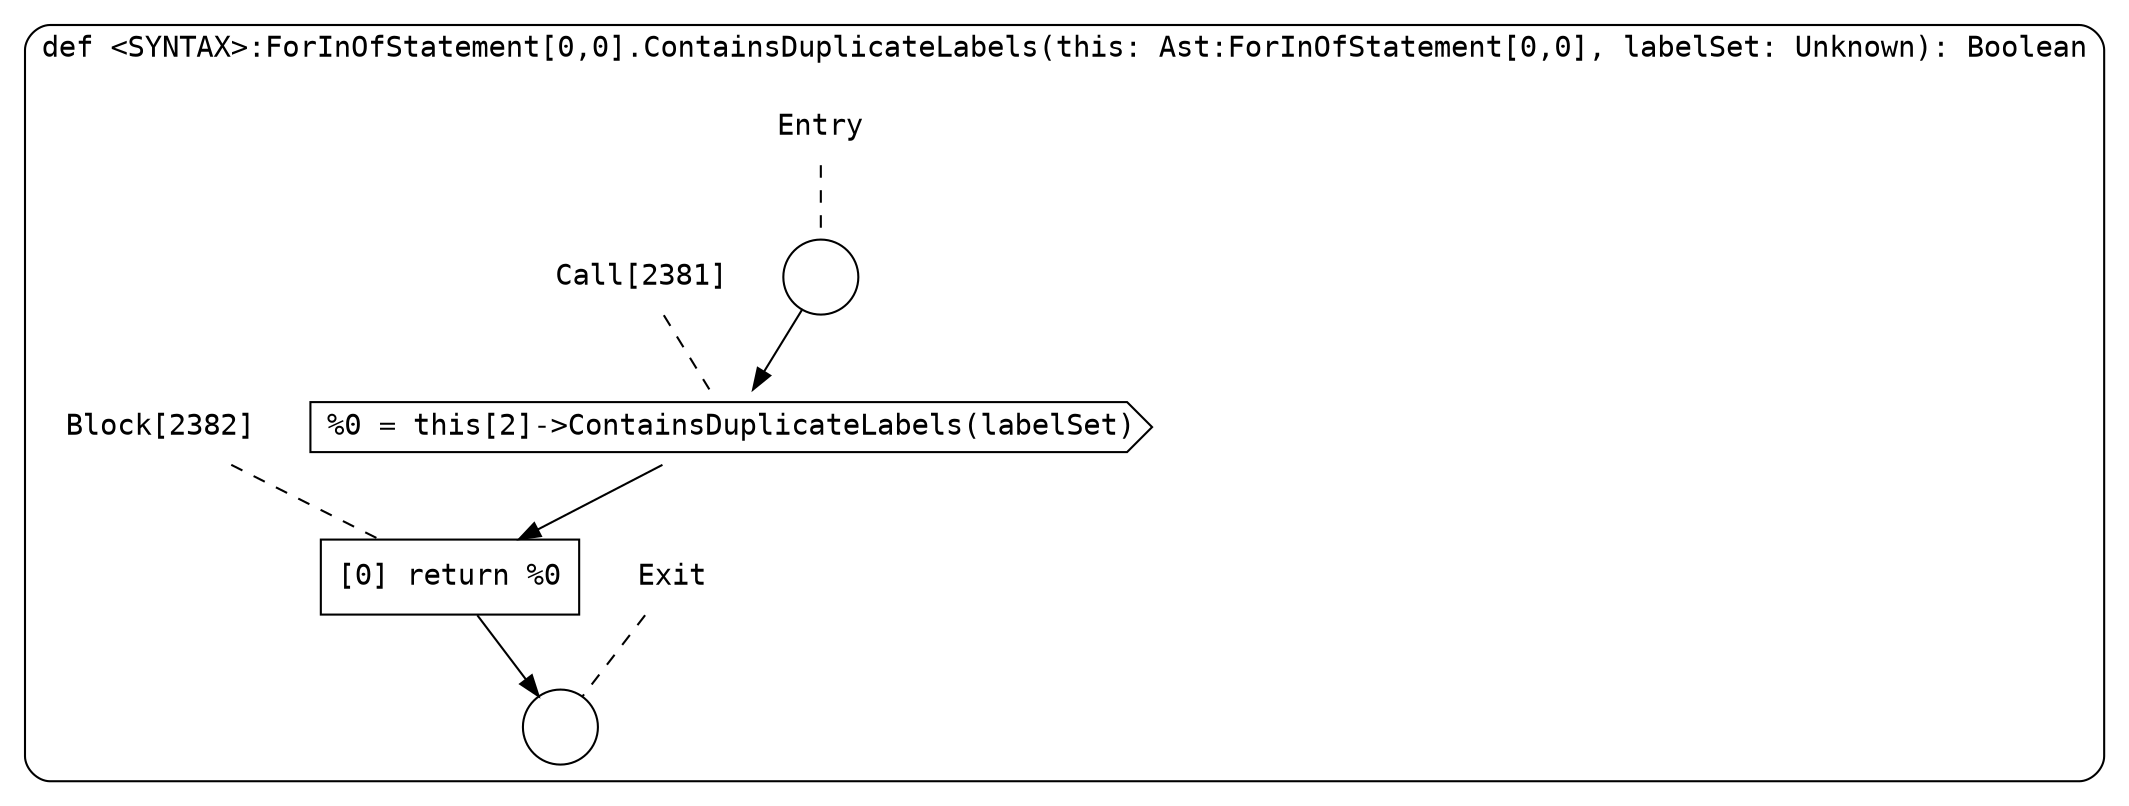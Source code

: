 digraph {
  graph [fontname = "Consolas"]
  node [fontname = "Consolas"]
  edge [fontname = "Consolas"]
  subgraph cluster508 {
    label = "def <SYNTAX>:ForInOfStatement[0,0].ContainsDuplicateLabels(this: Ast:ForInOfStatement[0,0], labelSet: Unknown): Boolean"
    style = rounded
    cluster508_entry_name [shape=none, label=<<font color="black">Entry</font>>]
    cluster508_entry_name -> cluster508_entry [arrowhead=none, color="black", style=dashed]
    cluster508_entry [shape=circle label=" " color="black" fillcolor="white" style=filled]
    cluster508_entry -> node2381 [color="black"]
    cluster508_exit_name [shape=none, label=<<font color="black">Exit</font>>]
    cluster508_exit_name -> cluster508_exit [arrowhead=none, color="black", style=dashed]
    cluster508_exit [shape=circle label=" " color="black" fillcolor="white" style=filled]
    node2381_name [shape=none, label=<<font color="black">Call[2381]</font>>]
    node2381_name -> node2381 [arrowhead=none, color="black", style=dashed]
    node2381 [shape=cds, label=<<font color="black">%0 = this[2]-&gt;ContainsDuplicateLabels(labelSet)</font>> color="black" fillcolor="white", style=filled]
    node2381 -> node2382 [color="black"]
    node2382_name [shape=none, label=<<font color="black">Block[2382]</font>>]
    node2382_name -> node2382 [arrowhead=none, color="black", style=dashed]
    node2382 [shape=box, label=<<font color="black">[0] return %0<BR ALIGN="LEFT"/></font>> color="black" fillcolor="white", style=filled]
    node2382 -> cluster508_exit [color="black"]
  }
}